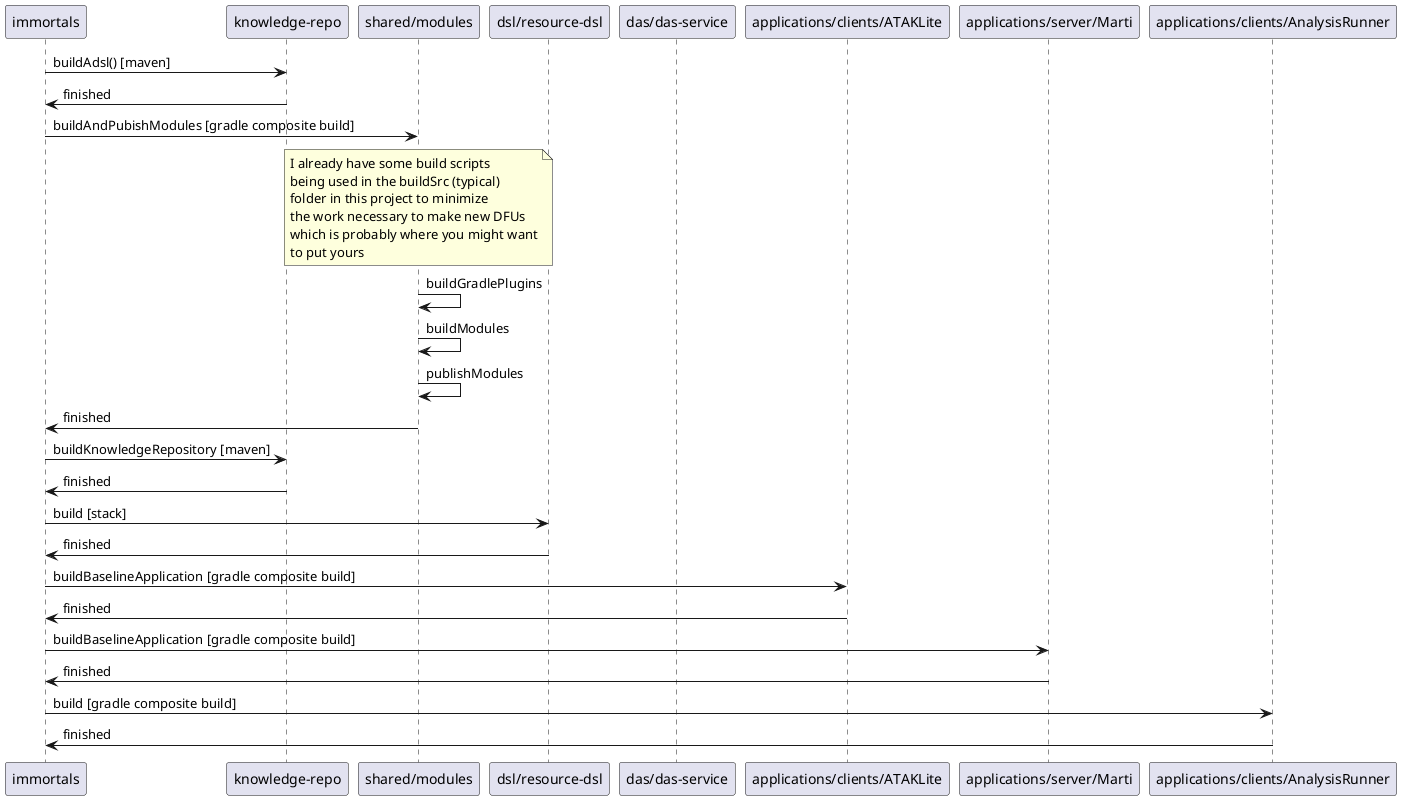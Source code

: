 @startuml

participant "immortals"
participant "knowledge-repo"

participant "shared/modules"
participant "dsl/resource-dsl"
participant "das/das-service"

participant "applications/clients/ATAKLite"
participant "applications/server/Marti"
participant "applications/clients/AnalysisRunner"


"immortals" -> "knowledge-repo": buildAdsl() [maven]
"knowledge-repo" -> "immortals": finished

"immortals" -> "shared/modules": buildAndPubishModules [gradle composite build]

note over "shared/modules"
    I already have some build scripts
    being used in the buildSrc (typical)
    folder in this project to minimize
    the work necessary to make new DFUs
    which is probably where you might want
    to put yours
end note
"shared/modules" -> "shared/modules": buildGradlePlugins
"shared/modules" -> "shared/modules": buildModules
"shared/modules" -> "shared/modules": publishModules
"shared/modules" -> "immortals": finished

"immortals" -> "knowledge-repo": buildKnowledgeRepository [maven]
"knowledge-repo" -> "immortals": finished

"immortals" -> "dsl/resource-dsl": build [stack]
"dsl/resource-dsl" -> "immortals": finished

"immortals" -> "applications/clients/ATAKLite": buildBaselineApplication [gradle composite build]
"applications/clients/ATAKLite" -> "immortals": finished

"immortals" -> "applications/server/Marti": buildBaselineApplication [gradle composite build]
"applications/server/Marti" -> "immortals": finished

"immortals" -> "applications/clients/AnalysisRunner": build [gradle composite build]
"applications/clients/AnalysisRunner" -> "immortals": finished

@enduml